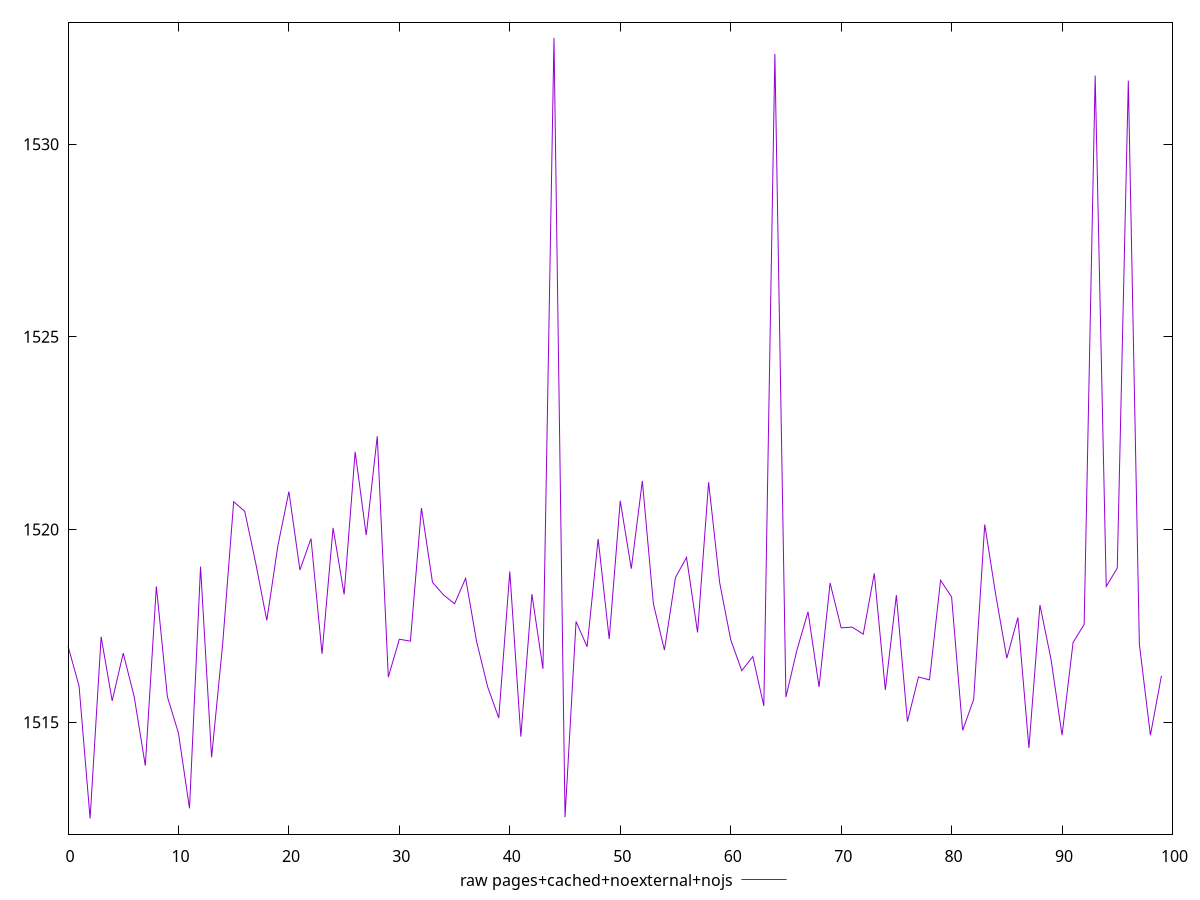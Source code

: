 $_rawPagesCachedNoexternalNojs <<EOF
1516.9788
1515.9419000000005
1512.5038
1517.219
1515.5558
1516.7938000000004
1515.6544
1513.8762000000002
1518.5249
1515.6608999999999
1514.7216999999998
1512.7669999999998
1519.0365
1514.0919
1517.0169
1520.7222000000002
1520.4750999999999
1519.1228999999996
1517.6434000000002
1519.5778
1520.9855000000002
1518.9507999999996
1519.7674
1516.7765
1520.0450999999998
1518.317
1522.0169
1519.8557
1522.4236999999998
1516.1731
1517.1555999999998
1517.1051
1520.5582
1518.6314000000002
1518.3049999999998
1518.0753
1518.7367
1517.0880000000002
1515.9161
1515.1115000000002
1518.914
1514.6295
1518.3251
1516.3880000000001
1532.7559999999999
1512.5382000000004
1517.6158
1516.96
1519.7570999999998
1517.1614000000004
1520.7476000000001
1518.9854
1521.2612000000004
1518.0752000000002
1516.8746
1518.7559999999999
1519.2781
1517.3315
1521.23
1518.6263999999999
1517.1438999999998
1516.3395999999998
1516.7056999999998
1515.4257000000002
1532.341
1515.6560000000002
1516.8774000000003
1517.8663999999999
1515.9167000000002
1518.6133
1517.4515
1517.4696
1517.286
1518.8625000000002
1515.8409
1518.2987
1515.0182
1516.1749
1516.1008000000002
1518.6842
1518.2538000000004
1514.791
1515.5954
1520.1321999999996
1518.2997
1516.6628
1517.7189000000003
1514.3345
1518.0420999999997
1516.636
1514.6662000000001
1517.0731999999998
1517.5381
1531.778
1518.5256
1518.9993
1531.647
1517.0243
1514.6655
1516.2084000000002
EOF
set key outside below
set terminal pngcairo
set output "report_00005_2020-11-02T22-26-11.212Z/first-contentful-paint/pages+cached+noexternal+nojs//raw.png"
set yrange [1512.0987559999999:1533.161044]
plot $_rawPagesCachedNoexternalNojs title "raw pages+cached+noexternal+nojs" with line ,